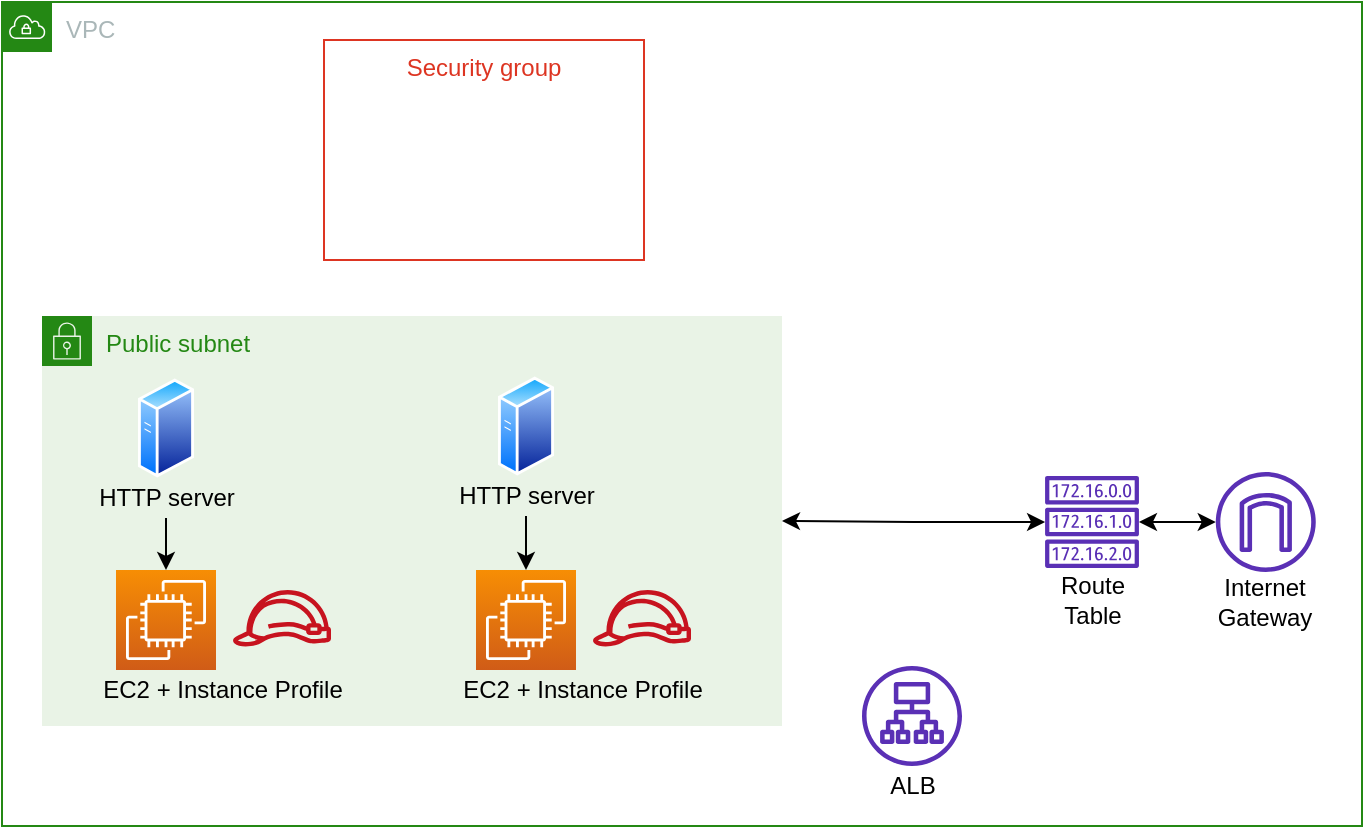 <mxfile version="14.1.8" type="device"><diagram id="VrJSyCtyyk0UYBWMlAai" name="Page-1"><mxGraphModel dx="1086" dy="806" grid="1" gridSize="10" guides="1" tooltips="1" connect="1" arrows="1" fold="1" page="1" pageScale="1" pageWidth="850" pageHeight="1100" background="none" math="0" shadow="0"><root><mxCell id="0"/><mxCell id="1" parent="0"/><mxCell id="lls4c6PotRuVWO8DvVIY-1" value="VPC" style="points=[[0,0],[0.25,0],[0.5,0],[0.75,0],[1,0],[1,0.25],[1,0.5],[1,0.75],[1,1],[0.75,1],[0.5,1],[0.25,1],[0,1],[0,0.75],[0,0.5],[0,0.25]];outlineConnect=0;gradientColor=none;html=1;whiteSpace=wrap;fontSize=12;fontStyle=0;shape=mxgraph.aws4.group;grIcon=mxgraph.aws4.group_vpc;strokeColor=#248814;fillColor=none;verticalAlign=top;align=left;spacingLeft=30;fontColor=#AAB7B8;dashed=0;" parent="1" vertex="1"><mxGeometry x="100" y="498" width="680" height="412" as="geometry"/></mxCell><mxCell id="lls4c6PotRuVWO8DvVIY-3" value="Public subnet" style="points=[[0,0],[0.25,0],[0.5,0],[0.75,0],[1,0],[1,0.25],[1,0.5],[1,0.75],[1,1],[0.75,1],[0.5,1],[0.25,1],[0,1],[0,0.75],[0,0.5],[0,0.25]];outlineConnect=0;gradientColor=none;html=1;whiteSpace=wrap;fontSize=12;fontStyle=0;shape=mxgraph.aws4.group;grIcon=mxgraph.aws4.group_security_group;grStroke=0;strokeColor=#248814;fillColor=#E9F3E6;verticalAlign=top;align=left;spacingLeft=30;fontColor=#248814;dashed=0;" parent="1" vertex="1"><mxGeometry x="120" y="655" width="370" height="205" as="geometry"/></mxCell><mxCell id="rycp0KZZbbtrcQlygzCF-7" style="edgeStyle=orthogonalEdgeStyle;rounded=0;orthogonalLoop=1;jettySize=auto;html=1;startArrow=classic;startFill=1;" parent="1" source="rycp0KZZbbtrcQlygzCF-5" target="rycp0KZZbbtrcQlygzCF-2" edge="1"><mxGeometry relative="1" as="geometry"/></mxCell><mxCell id="rycp0KZZbbtrcQlygzCF-9" style="edgeStyle=orthogonalEdgeStyle;rounded=0;orthogonalLoop=1;jettySize=auto;html=1;startArrow=classic;startFill=1;" parent="1" source="rycp0KZZbbtrcQlygzCF-5" target="lls4c6PotRuVWO8DvVIY-3" edge="1"><mxGeometry relative="1" as="geometry"/></mxCell><mxCell id="dWnzzBNCo0jr79b0VRSa-11" value="Security group" style="fillColor=none;strokeColor=#DD3522;verticalAlign=top;fontStyle=0;fontColor=#DD3522;" parent="1" vertex="1"><mxGeometry x="261" y="517" width="160" height="110" as="geometry"/></mxCell><mxCell id="dWnzzBNCo0jr79b0VRSa-19" style="edgeStyle=orthogonalEdgeStyle;rounded=0;orthogonalLoop=1;jettySize=auto;html=1;exitX=0.5;exitY=1;exitDx=0;exitDy=0;" parent="1" source="dWnzzBNCo0jr79b0VRSa-11" target="dWnzzBNCo0jr79b0VRSa-11" edge="1"><mxGeometry x="261" y="517" as="geometry"/></mxCell><mxCell id="2f1u1LwHm5174pOAOmkc-3" value="" style="group" parent="1" vertex="1" connectable="0"><mxGeometry x="620" y="735" width="50" height="77" as="geometry"/></mxCell><mxCell id="rycp0KZZbbtrcQlygzCF-5" value="" style="outlineConnect=0;fontColor=#232F3E;gradientColor=none;fillColor=#5A30B5;strokeColor=none;dashed=0;verticalLabelPosition=bottom;verticalAlign=top;align=center;html=1;fontSize=12;fontStyle=0;aspect=fixed;pointerEvents=1;shape=mxgraph.aws4.route_table;" parent="2f1u1LwHm5174pOAOmkc-3" vertex="1"><mxGeometry x="1.4" width="47.21" height="46" as="geometry"/></mxCell><mxCell id="rycp0KZZbbtrcQlygzCF-6" value="Route&lt;br&gt;Table" style="text;html=1;resizable=0;autosize=1;align=center;verticalAlign=middle;points=[];fillColor=none;strokeColor=none;rounded=0;" parent="2f1u1LwHm5174pOAOmkc-3" vertex="1"><mxGeometry y="47" width="50" height="30" as="geometry"/></mxCell><mxCell id="2f1u1LwHm5174pOAOmkc-4" value="" style="group" parent="1" vertex="1" connectable="0"><mxGeometry x="701.4" y="733" width="60" height="80.421" as="geometry"/></mxCell><mxCell id="rycp0KZZbbtrcQlygzCF-2" value="" style="outlineConnect=0;fontColor=#232F3E;fillColor=#5A30B5;strokeColor=none;dashed=0;verticalLabelPosition=bottom;verticalAlign=top;align=center;html=1;fontSize=12;fontStyle=0;aspect=fixed;pointerEvents=1;shape=mxgraph.aws4.internet_gateway;sketch=0;" parent="2f1u1LwHm5174pOAOmkc-4" vertex="1"><mxGeometry x="5.486" width="50" height="50" as="geometry"/></mxCell><mxCell id="rycp0KZZbbtrcQlygzCF-3" value="Internet&lt;br&gt;Gateway" style="text;html=1;resizable=0;autosize=1;align=center;verticalAlign=middle;points=[];fillColor=none;strokeColor=none;rounded=0;" parent="2f1u1LwHm5174pOAOmkc-4" vertex="1"><mxGeometry y="50.421" width="60" height="30" as="geometry"/></mxCell><mxCell id="MnfcVDthMh-Lt4fD2QVZ-10" value="" style="group" parent="1" vertex="1" connectable="0"><mxGeometry x="140.0" y="686" width="140" height="166" as="geometry"/></mxCell><mxCell id="knE5Spy5o__gSJGZ7oY4-6" value="" style="group" parent="MnfcVDthMh-Lt4fD2QVZ-10" vertex="1" connectable="0"><mxGeometry y="96" width="140" height="70" as="geometry"/></mxCell><mxCell id="knE5Spy5o__gSJGZ7oY4-1" value="" style="outlineConnect=0;fontColor=#232F3E;gradientColor=none;fillColor=#C7131F;strokeColor=none;dashed=0;verticalLabelPosition=bottom;verticalAlign=top;align=center;html=1;fontSize=12;fontStyle=0;aspect=fixed;pointerEvents=1;shape=mxgraph.aws4.role;" parent="knE5Spy5o__gSJGZ7oY4-6" vertex="1"><mxGeometry x="75.0" y="10.0" width="50" height="28.21" as="geometry"/></mxCell><mxCell id="knE5Spy5o__gSJGZ7oY4-3" value="" style="outlineConnect=0;fontColor=#232F3E;gradientColor=#F78E04;gradientDirection=north;fillColor=#D05C17;strokeColor=#ffffff;dashed=0;verticalLabelPosition=bottom;verticalAlign=top;align=center;html=1;fontSize=12;fontStyle=0;aspect=fixed;shape=mxgraph.aws4.resourceIcon;resIcon=mxgraph.aws4.ec2;" parent="knE5Spy5o__gSJGZ7oY4-6" vertex="1"><mxGeometry x="17.0" width="50" height="50" as="geometry"/></mxCell><mxCell id="knE5Spy5o__gSJGZ7oY4-4" value="&lt;div&gt;&lt;span&gt;EC2 + Instance Profile&lt;/span&gt;&lt;/div&gt;" style="text;html=1;resizable=0;autosize=1;align=center;verticalAlign=middle;points=[];fillColor=none;strokeColor=none;rounded=0;" parent="knE5Spy5o__gSJGZ7oY4-6" vertex="1"><mxGeometry y="50" width="140" height="20" as="geometry"/></mxCell><mxCell id="MnfcVDthMh-Lt4fD2QVZ-3" value="" style="group" parent="MnfcVDthMh-Lt4fD2QVZ-10" vertex="1" connectable="0"><mxGeometry x="2.0" width="80" height="70" as="geometry"/></mxCell><mxCell id="MnfcVDthMh-Lt4fD2QVZ-1" value="" style="aspect=fixed;perimeter=ellipsePerimeter;html=1;align=center;shadow=0;dashed=0;spacingTop=3;image;image=img/lib/active_directory/generic_server.svg;" parent="MnfcVDthMh-Lt4fD2QVZ-3" vertex="1"><mxGeometry x="26" width="28.0" height="50" as="geometry"/></mxCell><mxCell id="MnfcVDthMh-Lt4fD2QVZ-2" value="HTTP server" style="text;html=1;resizable=0;autosize=1;align=center;verticalAlign=middle;points=[];fillColor=none;strokeColor=none;rounded=0;" parent="MnfcVDthMh-Lt4fD2QVZ-3" vertex="1"><mxGeometry y="50" width="80" height="20" as="geometry"/></mxCell><mxCell id="MnfcVDthMh-Lt4fD2QVZ-8" style="edgeStyle=orthogonalEdgeStyle;rounded=0;orthogonalLoop=1;jettySize=auto;html=1;" parent="MnfcVDthMh-Lt4fD2QVZ-10" source="MnfcVDthMh-Lt4fD2QVZ-2" target="knE5Spy5o__gSJGZ7oY4-3" edge="1"><mxGeometry relative="1" as="geometry"/></mxCell><mxCell id="MnfcVDthMh-Lt4fD2QVZ-11" value="" style="group" parent="1" vertex="1" connectable="0"><mxGeometry x="320.0" y="685" width="140" height="167" as="geometry"/></mxCell><mxCell id="knE5Spy5o__gSJGZ7oY4-7" value="" style="group" parent="MnfcVDthMh-Lt4fD2QVZ-11" vertex="1" connectable="0"><mxGeometry y="97" width="140" height="70" as="geometry"/></mxCell><mxCell id="knE5Spy5o__gSJGZ7oY4-8" value="" style="outlineConnect=0;fontColor=#232F3E;gradientColor=none;fillColor=#C7131F;strokeColor=none;dashed=0;verticalLabelPosition=bottom;verticalAlign=top;align=center;html=1;fontSize=12;fontStyle=0;aspect=fixed;pointerEvents=1;shape=mxgraph.aws4.role;" parent="knE5Spy5o__gSJGZ7oY4-7" vertex="1"><mxGeometry x="75.0" y="10.0" width="50" height="28.21" as="geometry"/></mxCell><mxCell id="knE5Spy5o__gSJGZ7oY4-9" value="" style="outlineConnect=0;fontColor=#232F3E;gradientColor=#F78E04;gradientDirection=north;fillColor=#D05C17;strokeColor=#ffffff;dashed=0;verticalLabelPosition=bottom;verticalAlign=top;align=center;html=1;fontSize=12;fontStyle=0;aspect=fixed;shape=mxgraph.aws4.resourceIcon;resIcon=mxgraph.aws4.ec2;" parent="knE5Spy5o__gSJGZ7oY4-7" vertex="1"><mxGeometry x="17.0" width="50" height="50" as="geometry"/></mxCell><mxCell id="knE5Spy5o__gSJGZ7oY4-10" value="&lt;div&gt;&lt;span&gt;EC2 + Instance Profile&lt;/span&gt;&lt;/div&gt;" style="text;html=1;resizable=0;autosize=1;align=center;verticalAlign=middle;points=[];fillColor=none;strokeColor=none;rounded=0;" parent="knE5Spy5o__gSJGZ7oY4-7" vertex="1"><mxGeometry y="50" width="140" height="20" as="geometry"/></mxCell><mxCell id="MnfcVDthMh-Lt4fD2QVZ-4" value="" style="group" parent="MnfcVDthMh-Lt4fD2QVZ-11" vertex="1" connectable="0"><mxGeometry x="2.0" width="80" height="70" as="geometry"/></mxCell><mxCell id="MnfcVDthMh-Lt4fD2QVZ-5" value="" style="aspect=fixed;perimeter=ellipsePerimeter;html=1;align=center;shadow=0;dashed=0;spacingTop=3;image;image=img/lib/active_directory/generic_server.svg;" parent="MnfcVDthMh-Lt4fD2QVZ-4" vertex="1"><mxGeometry x="26" width="28.0" height="50" as="geometry"/></mxCell><mxCell id="MnfcVDthMh-Lt4fD2QVZ-6" value="HTTP server" style="text;html=1;resizable=0;autosize=1;align=center;verticalAlign=middle;points=[];fillColor=none;strokeColor=none;rounded=0;" parent="MnfcVDthMh-Lt4fD2QVZ-4" vertex="1"><mxGeometry y="50" width="80" height="20" as="geometry"/></mxCell><mxCell id="MnfcVDthMh-Lt4fD2QVZ-9" style="edgeStyle=orthogonalEdgeStyle;rounded=0;orthogonalLoop=1;jettySize=auto;html=1;" parent="MnfcVDthMh-Lt4fD2QVZ-11" source="MnfcVDthMh-Lt4fD2QVZ-6" target="knE5Spy5o__gSJGZ7oY4-9" edge="1"><mxGeometry relative="1" as="geometry"/></mxCell><mxCell id="9nyxpQ05YWaqRz69_xmk-2" value="" style="group" vertex="1" connectable="0" parent="1"><mxGeometry x="530" y="830" width="50" height="70" as="geometry"/></mxCell><mxCell id="9nyxpQ05YWaqRz69_xmk-1" value="" style="outlineConnect=0;fontColor=#232F3E;gradientColor=none;fillColor=#5A30B5;strokeColor=none;dashed=0;verticalLabelPosition=bottom;verticalAlign=top;align=center;html=1;fontSize=12;fontStyle=0;aspect=fixed;pointerEvents=1;shape=mxgraph.aws4.application_load_balancer;" vertex="1" parent="9nyxpQ05YWaqRz69_xmk-2"><mxGeometry width="50" height="50" as="geometry"/></mxCell><mxCell id="2f1u1LwHm5174pOAOmkc-10" value="ALB" style="text;html=1;resizable=0;autosize=1;align=center;verticalAlign=middle;points=[];fillColor=none;strokeColor=none;rounded=0;" parent="9nyxpQ05YWaqRz69_xmk-2" vertex="1"><mxGeometry x="5" y="50" width="40" height="20" as="geometry"/></mxCell></root></mxGraphModel></diagram></mxfile>